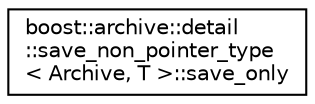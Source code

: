 digraph "Graphical Class Hierarchy"
{
 // LATEX_PDF_SIZE
  edge [fontname="Helvetica",fontsize="10",labelfontname="Helvetica",labelfontsize="10"];
  node [fontname="Helvetica",fontsize="10",shape=record];
  rankdir="LR";
  Node0 [label="boost::archive::detail\l::save_non_pointer_type\l\< Archive, T \>::save_only",height=0.2,width=0.4,color="black", fillcolor="white", style="filled",URL="$structboost_1_1archive_1_1detail_1_1save__non__pointer__type_1_1save__only.html",tooltip=" "];
}
